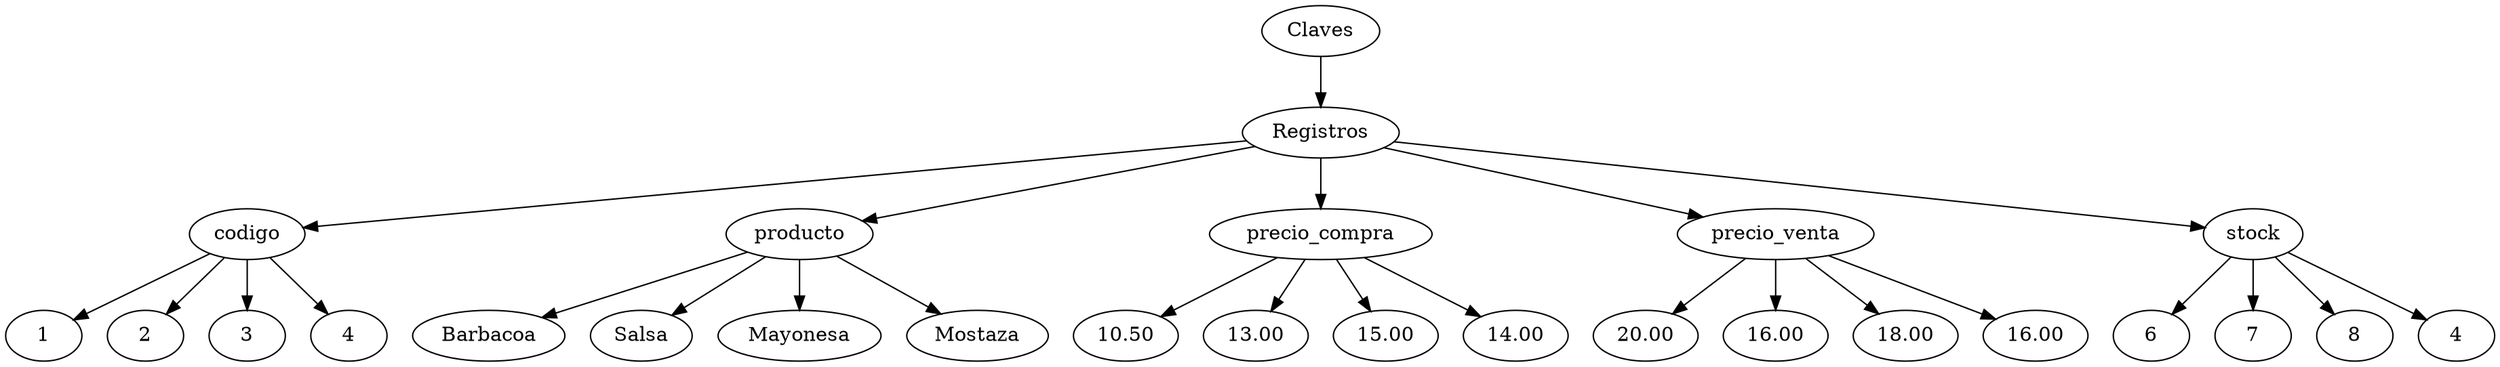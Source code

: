 // Arbol de Derivacion
digraph {
	clave [label=Claves]
	registro [label=Registros]
	clave -> registro
	codigo [label=codigo]
	registro -> codigo
	producto [label=producto]
	registro -> producto
	precio_compra [label=precio_compra]
	registro -> precio_compra
	precio_venta [label=precio_venta]
	registro -> precio_venta
	stock [label=stock]
	registro -> stock
	1.1 [label=1]
	codigo -> 1.1
	1.2 [label=Barbacoa]
	producto -> 1.2
	1.3 [label=10.50]
	precio_compra -> 1.3
	1.4 [label=20.00]
	precio_venta -> 1.4
	1.5 [label=6]
	stock -> 1.5
	1.6 [label=2]
	codigo -> 1.6
	1.7 [label=Salsa]
	producto -> 1.7
	1.8 [label=13.00]
	precio_compra -> 1.8
	1.9 [label=16.00]
	precio_venta -> 1.9
	1.10 [label=7]
	stock -> 1.10
	1.11 [label=3]
	codigo -> 1.11
	1.12 [label=Mayonesa]
	producto -> 1.12
	1.13 [label=15.00]
	precio_compra -> 1.13
	1.14 [label=18.00]
	precio_venta -> 1.14
	1.15 [label=8]
	stock -> 1.15
	1.16 [label=4]
	codigo -> 1.16
	1.17 [label=Mostaza]
	producto -> 1.17
	1.18 [label=14.00]
	precio_compra -> 1.18
	1.19 [label=16.00]
	precio_venta -> 1.19
	1.20 [label=4]
	stock -> 1.20
}
